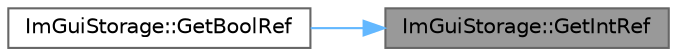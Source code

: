 digraph "ImGuiStorage::GetIntRef"
{
 // LATEX_PDF_SIZE
  bgcolor="transparent";
  edge [fontname=Helvetica,fontsize=10,labelfontname=Helvetica,labelfontsize=10];
  node [fontname=Helvetica,fontsize=10,shape=box,height=0.2,width=0.4];
  rankdir="RL";
  Node1 [id="Node000001",label="ImGuiStorage::GetIntRef",height=0.2,width=0.4,color="gray40", fillcolor="grey60", style="filled", fontcolor="black",tooltip=" "];
  Node1 -> Node2 [id="edge1_Node000001_Node000002",dir="back",color="steelblue1",style="solid",tooltip=" "];
  Node2 [id="Node000002",label="ImGuiStorage::GetBoolRef",height=0.2,width=0.4,color="grey40", fillcolor="white", style="filled",URL="$struct_im_gui_storage.html#aeb0d62100453d710bac5f6ad0a6e6a2e",tooltip=" "];
}
